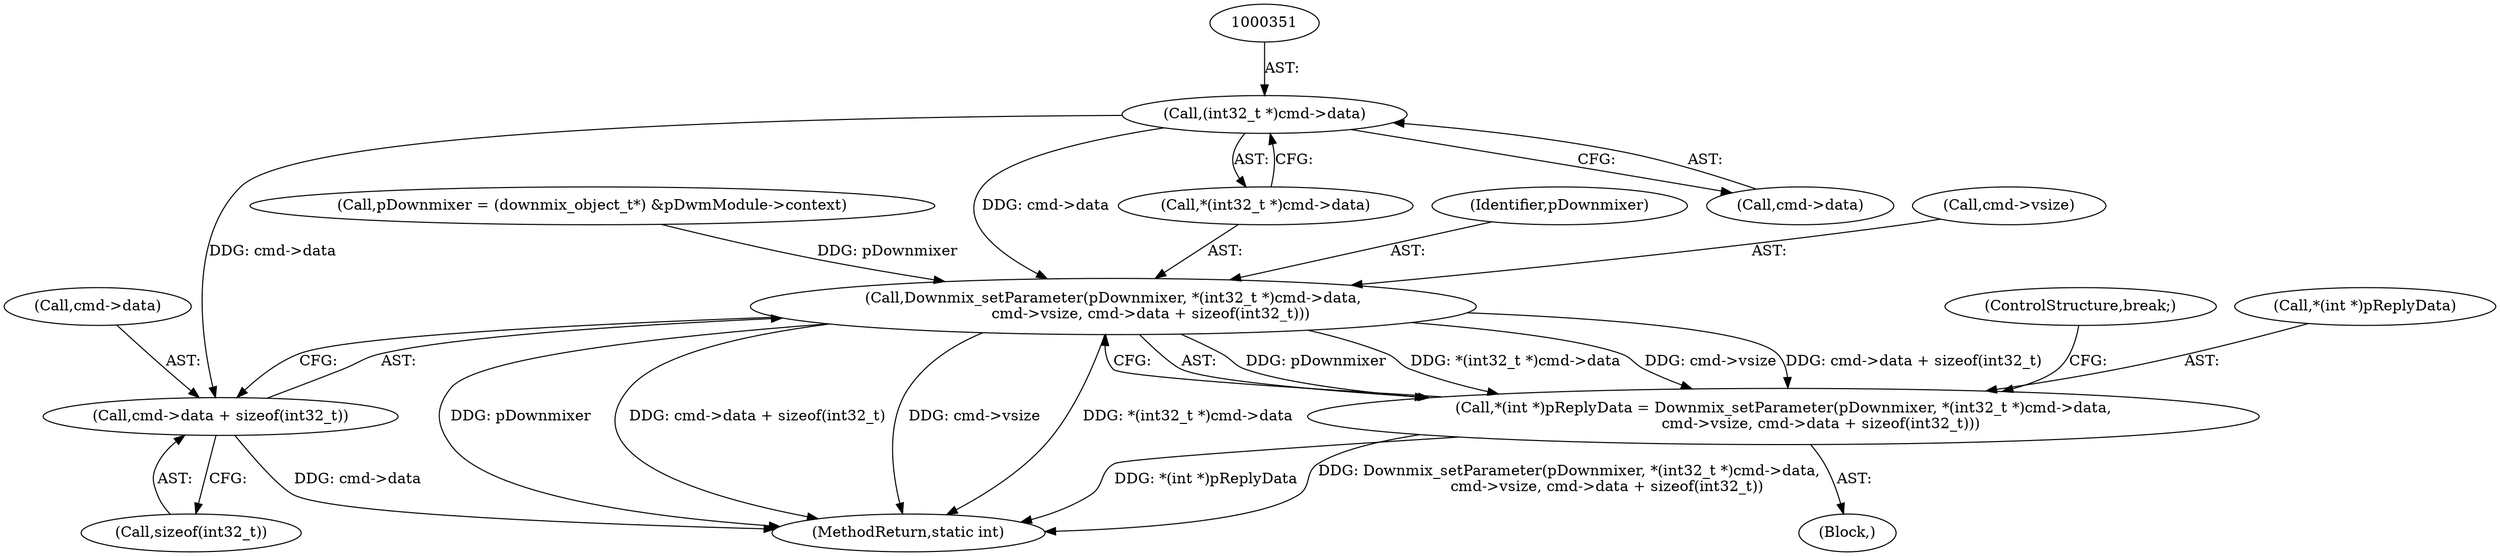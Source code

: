 digraph "0_Android_aeea52da00d210587fb3ed895de3d5f2e0264c88_0@pointer" {
"1000350" [label="(Call,(int32_t *)cmd->data)"];
"1000347" [label="(Call,Downmix_setParameter(pDownmixer, *(int32_t *)cmd->data,\n                cmd->vsize, cmd->data + sizeof(int32_t)))"];
"1000342" [label="(Call,*(int *)pReplyData = Downmix_setParameter(pDownmixer, *(int32_t *)cmd->data,\n                cmd->vsize, cmd->data + sizeof(int32_t)))"];
"1000358" [label="(Call,cmd->data + sizeof(int32_t))"];
"1000352" [label="(Call,cmd->data)"];
"1000548" [label="(MethodReturn,static int)"];
"1000343" [label="(Call,*(int *)pReplyData)"];
"1000364" [label="(ControlStructure,break;)"];
"1000348" [label="(Identifier,pDownmixer)"];
"1000359" [label="(Call,cmd->data)"];
"1000355" [label="(Call,cmd->vsize)"];
"1000362" [label="(Call,sizeof(int32_t))"];
"1000347" [label="(Call,Downmix_setParameter(pDownmixer, *(int32_t *)cmd->data,\n                cmd->vsize, cmd->data + sizeof(int32_t)))"];
"1000342" [label="(Call,*(int *)pReplyData = Downmix_setParameter(pDownmixer, *(int32_t *)cmd->data,\n                cmd->vsize, cmd->data + sizeof(int32_t)))"];
"1000358" [label="(Call,cmd->data + sizeof(int32_t))"];
"1000349" [label="(Call,*(int32_t *)cmd->data)"];
"1000142" [label="(Block,)"];
"1000132" [label="(Call,pDownmixer = (downmix_object_t*) &pDwmModule->context)"];
"1000350" [label="(Call,(int32_t *)cmd->data)"];
"1000350" -> "1000349"  [label="AST: "];
"1000350" -> "1000352"  [label="CFG: "];
"1000351" -> "1000350"  [label="AST: "];
"1000352" -> "1000350"  [label="AST: "];
"1000349" -> "1000350"  [label="CFG: "];
"1000350" -> "1000347"  [label="DDG: cmd->data"];
"1000350" -> "1000358"  [label="DDG: cmd->data"];
"1000347" -> "1000342"  [label="AST: "];
"1000347" -> "1000358"  [label="CFG: "];
"1000348" -> "1000347"  [label="AST: "];
"1000349" -> "1000347"  [label="AST: "];
"1000355" -> "1000347"  [label="AST: "];
"1000358" -> "1000347"  [label="AST: "];
"1000342" -> "1000347"  [label="CFG: "];
"1000347" -> "1000548"  [label="DDG: *(int32_t *)cmd->data"];
"1000347" -> "1000548"  [label="DDG: pDownmixer"];
"1000347" -> "1000548"  [label="DDG: cmd->data + sizeof(int32_t)"];
"1000347" -> "1000548"  [label="DDG: cmd->vsize"];
"1000347" -> "1000342"  [label="DDG: pDownmixer"];
"1000347" -> "1000342"  [label="DDG: *(int32_t *)cmd->data"];
"1000347" -> "1000342"  [label="DDG: cmd->vsize"];
"1000347" -> "1000342"  [label="DDG: cmd->data + sizeof(int32_t)"];
"1000132" -> "1000347"  [label="DDG: pDownmixer"];
"1000342" -> "1000142"  [label="AST: "];
"1000343" -> "1000342"  [label="AST: "];
"1000364" -> "1000342"  [label="CFG: "];
"1000342" -> "1000548"  [label="DDG: *(int *)pReplyData"];
"1000342" -> "1000548"  [label="DDG: Downmix_setParameter(pDownmixer, *(int32_t *)cmd->data,\n                cmd->vsize, cmd->data + sizeof(int32_t))"];
"1000358" -> "1000362"  [label="CFG: "];
"1000359" -> "1000358"  [label="AST: "];
"1000362" -> "1000358"  [label="AST: "];
"1000358" -> "1000548"  [label="DDG: cmd->data"];
}
